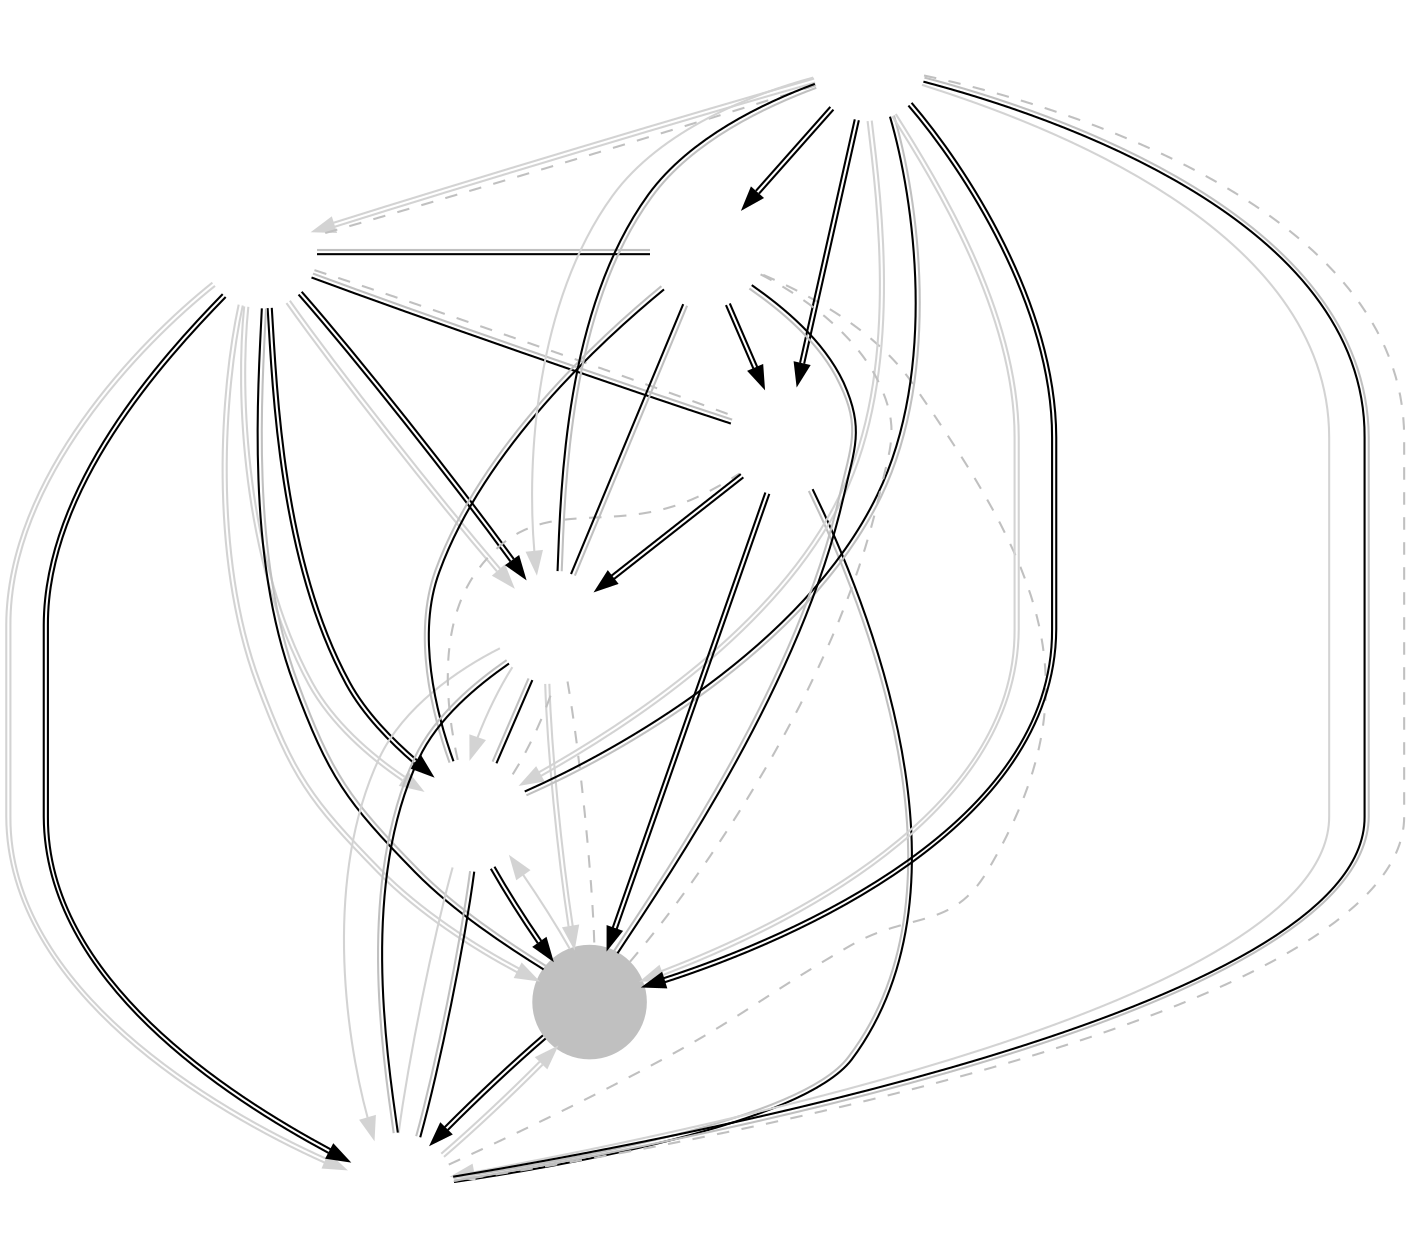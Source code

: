 // vim: set ts=5 sw=5:
digraph CN {
	node [shape=circle fixedsize=true width=.75 label="" color="white"];
	imagepath="logos/";
	CE	[ image="ce.png" ]
	RPG	[ image="rpg.png" ]
	SoA	[ image="start-over-again.png" ]
	HL	[ image="hots-lady.png" ]
	SPT	[ image="super-perfect-team.png" ]
	KT	[ image="kt.png" style="filled" color="gray" ]
	BTG	[ image="beyond-the-game.png" ]
	ONE	[ image="the-one.png" ]

	/* Phase 2 Group stage 1  Aggregates */
	CE	->	RPG	[ color="lightgray:lightgray" ]
	CE	->	SoA	[ color="lightgray:lightgray" ]
	CE	->	HL	[ color="lightgray:lightgray" ]
	SPT	->	CE	[ color="lightgray:lightgray" ]
	CE	->	KT	[ color="lightgray:lightgray" ]
	RPG	->	SoA	[ color="lightgray" ]
	RPG	->	HL	[ color="lightgray" ]
	SPT	->	RPG	[ color="lightgray" ]
	RPG	->	KT	[ color="lightgray:lightgray" ]
	SoA	->	HL	[ color="lightgray" dir="none" constraint="false" ]
	SPT	->	SoA	[ color="lightgray:lightgray" ]
	KT	->	SoA	[ color="lightgray" ]
	SPT	->	HL	[ color="lightgray" ]
	HL	->	KT	[ color="lightgray:lightgray" ]
	SPT	->	KT	[ color="lightgray:lightgray" ]
	
	/* Phase 2 Group stage 2 - Round 1 */
	KT	->	BTG	[ color="black:gray" dir="none" constraint="false" ]
	SoA	->	RPG	[ color="black:gray" dir="none" constraint="false" ]
	CE	->	ONE	[ color="black:gray" dir="none" constraint="false" ]
	SPT	->	HL	[ color="black:gray" dir="none" constraint="false" ]
	HL	->	RPG	[ color="black:gray" dir="none" constraint="false" ]
	SoA	->	KT	[ color="black:black" ]
	CE	->	BTG	[ color="black:gray" dir="none" constraint="false" ]
	SPT	->	ONE	[ color="black:black" ]
	HL	->	ONE	[ color="black:gray" dir="none" constraint="false" ]
	CE	->	KT	[ color="black:gray" dir="none" constraint="false" ]
	SPT	->	SoA	[ color="black:gray" dir="none" constraint="false" ]
	BTG	->	RPG	[ color="black:gray" dir="none" constraint="false" ]

	/* Phase 2 Group stage 2 - Round 2 */
	SPT	->	KT	[ color="black:black" ]
	ONE	->	RPG	[ color="black:black" ]
	CE	->	HL	[ color="black:black" ]
	SoA	->	BTG	[ color="black:gray" dir="none" constraint="false" ]	
	CE	->	SoA	[ color="black:black" ]
	SPT	->	RPG	[ color="black:gray" dir="none" constraint="false" ]
	BTG	->	ONE	[ color="black:black" ]
	KT	->	HL	[ color="black:black" ]
	SPT	->	BTG	[ color="black:black" ]
	CE	->	RPG	[ color="black:black" ]
	ONE	->	KT	[ color="black:black" ]
	HL	->	SoA	[ color="black:gray" dir="none" constraint="false" ]

	edge [ color="gray" dir="none" constraint="false" style="dashed"]

	/* Phase 2 Group stage 2 - Round 3 */
	HL	->	BTG
	SoA	->	ONE
	RPG	->	KT
	SPT	->	CE
	KT	->	BTG
	SoA	->	RPG
	CE	->	ONE
	SPT	->	HL

}
